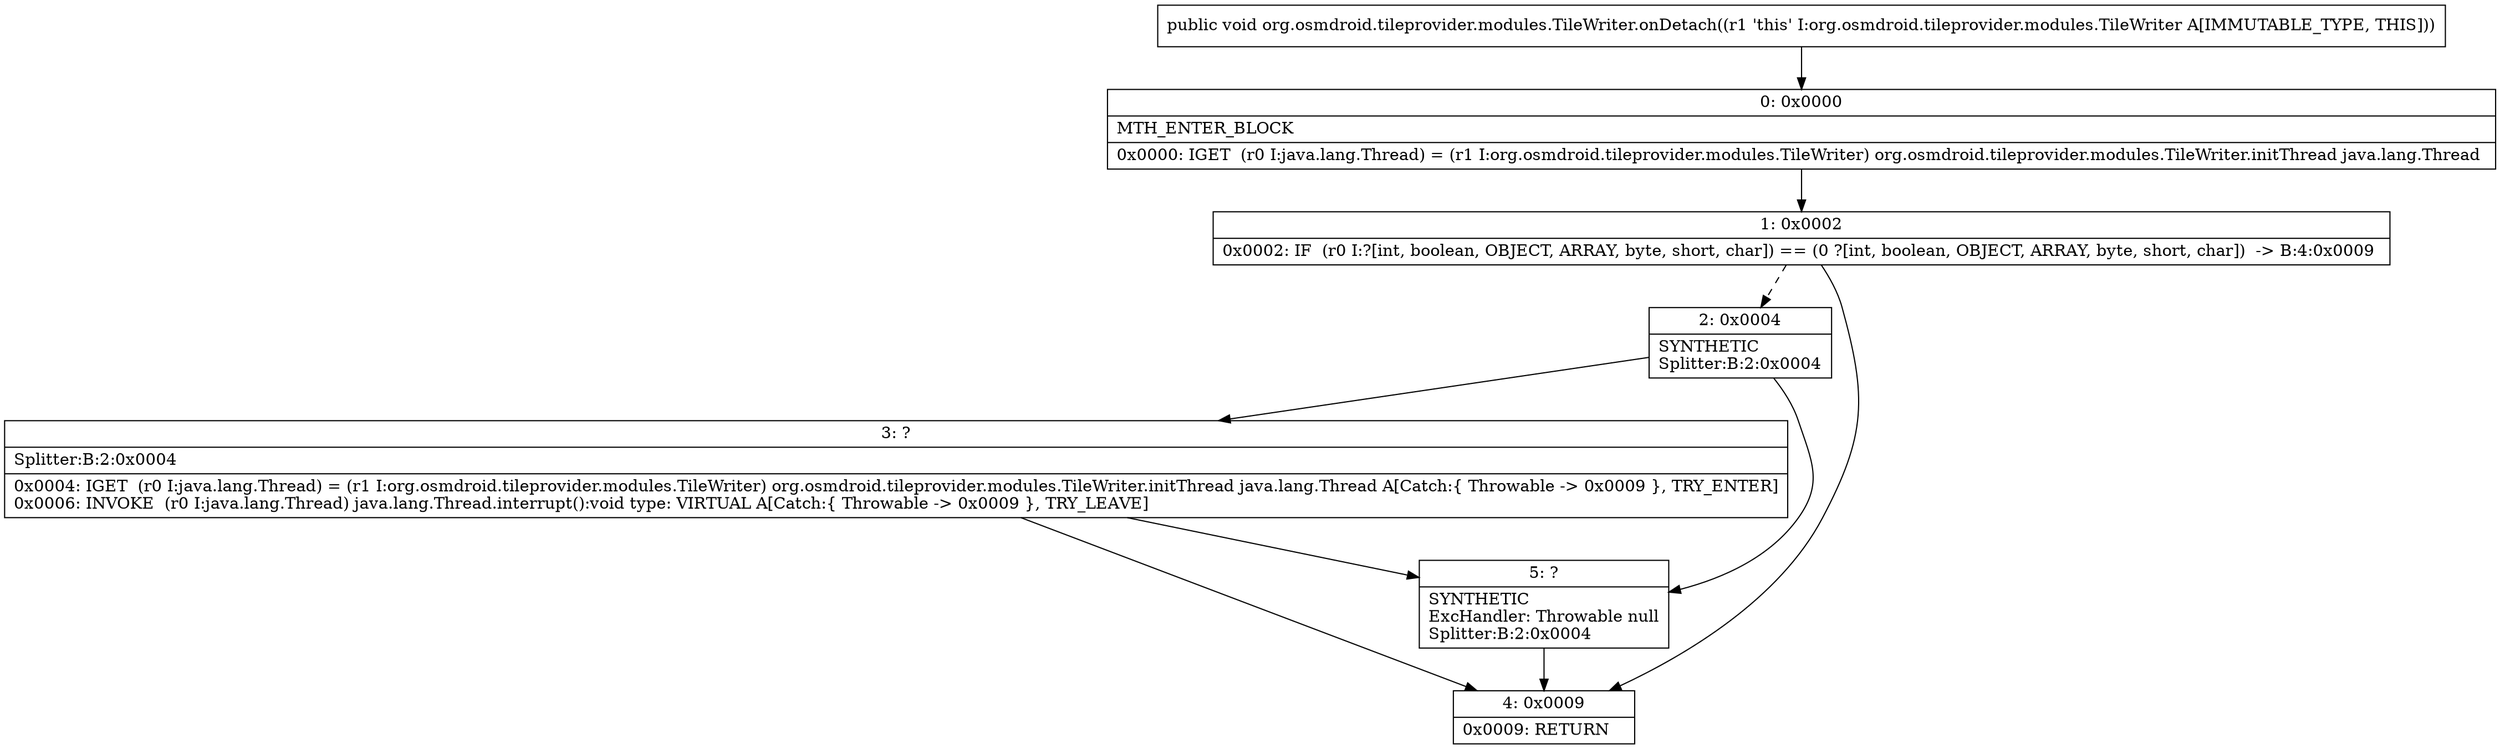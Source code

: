 digraph "CFG fororg.osmdroid.tileprovider.modules.TileWriter.onDetach()V" {
Node_0 [shape=record,label="{0\:\ 0x0000|MTH_ENTER_BLOCK\l|0x0000: IGET  (r0 I:java.lang.Thread) = (r1 I:org.osmdroid.tileprovider.modules.TileWriter) org.osmdroid.tileprovider.modules.TileWriter.initThread java.lang.Thread \l}"];
Node_1 [shape=record,label="{1\:\ 0x0002|0x0002: IF  (r0 I:?[int, boolean, OBJECT, ARRAY, byte, short, char]) == (0 ?[int, boolean, OBJECT, ARRAY, byte, short, char])  \-\> B:4:0x0009 \l}"];
Node_2 [shape=record,label="{2\:\ 0x0004|SYNTHETIC\lSplitter:B:2:0x0004\l}"];
Node_3 [shape=record,label="{3\:\ ?|Splitter:B:2:0x0004\l|0x0004: IGET  (r0 I:java.lang.Thread) = (r1 I:org.osmdroid.tileprovider.modules.TileWriter) org.osmdroid.tileprovider.modules.TileWriter.initThread java.lang.Thread A[Catch:\{ Throwable \-\> 0x0009 \}, TRY_ENTER]\l0x0006: INVOKE  (r0 I:java.lang.Thread) java.lang.Thread.interrupt():void type: VIRTUAL A[Catch:\{ Throwable \-\> 0x0009 \}, TRY_LEAVE]\l}"];
Node_4 [shape=record,label="{4\:\ 0x0009|0x0009: RETURN   \l}"];
Node_5 [shape=record,label="{5\:\ ?|SYNTHETIC\lExcHandler: Throwable null\lSplitter:B:2:0x0004\l}"];
MethodNode[shape=record,label="{public void org.osmdroid.tileprovider.modules.TileWriter.onDetach((r1 'this' I:org.osmdroid.tileprovider.modules.TileWriter A[IMMUTABLE_TYPE, THIS])) }"];
MethodNode -> Node_0;
Node_0 -> Node_1;
Node_1 -> Node_2[style=dashed];
Node_1 -> Node_4;
Node_2 -> Node_3;
Node_2 -> Node_5;
Node_3 -> Node_4;
Node_3 -> Node_5;
Node_5 -> Node_4;
}

